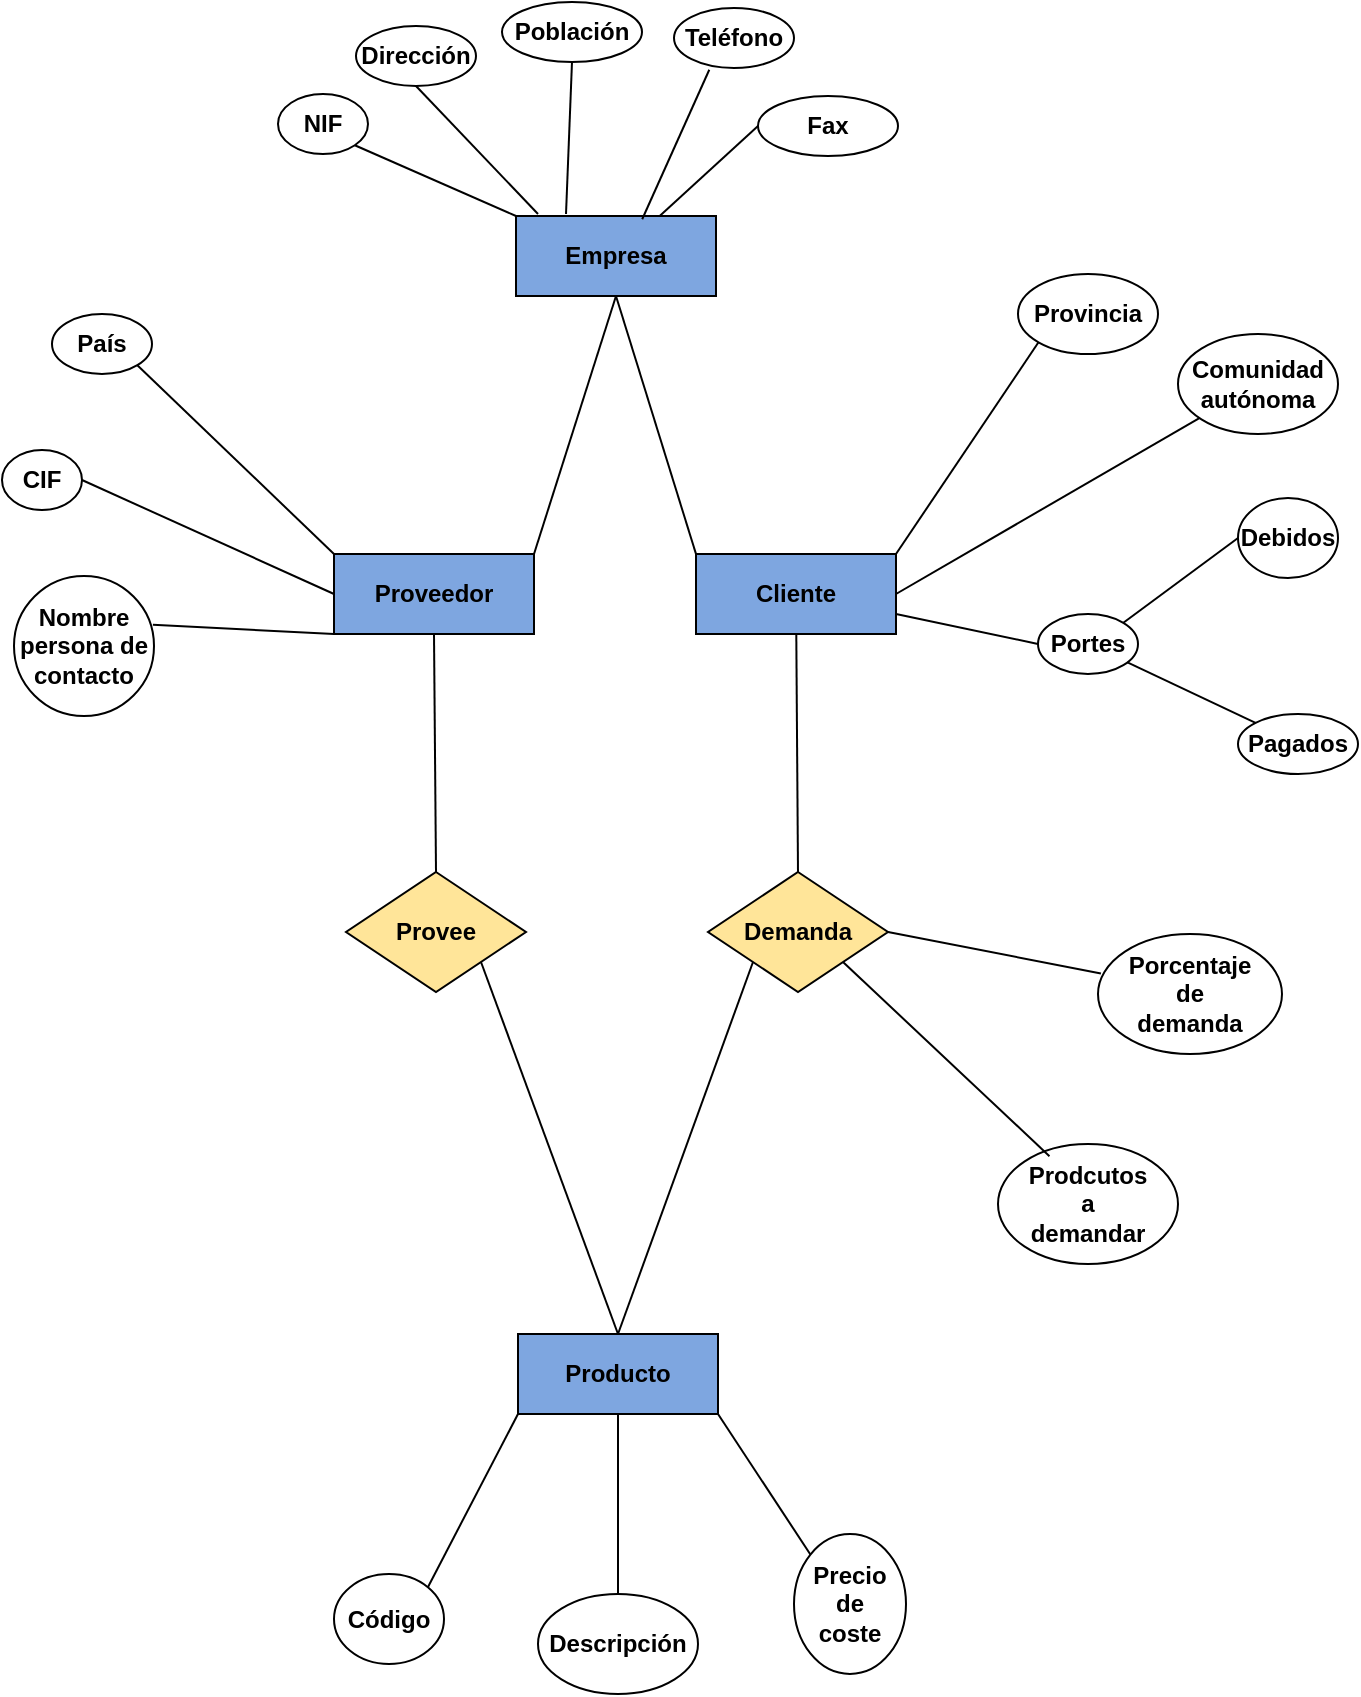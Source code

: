 <mxfile version="22.0.4" type="github">
  <diagram name="Página-1" id="0GwCn4JqfWL4PbZu_du7">
    <mxGraphModel dx="2391" dy="1136" grid="1" gridSize="10" guides="1" tooltips="1" connect="1" arrows="1" fold="1" page="1" pageScale="1" pageWidth="827" pageHeight="1169" math="0" shadow="0">
      <root>
        <mxCell id="0" />
        <mxCell id="1" parent="0" />
        <mxCell id="DH5OM48KGHv30e7UQky3-14" value="&lt;b&gt;Empresa&lt;/b&gt;" style="whiteSpace=wrap;html=1;align=center;fillColor=#7EA6E0;" vertex="1" parent="1">
          <mxGeometry x="349" y="121" width="100" height="40" as="geometry" />
        </mxCell>
        <mxCell id="DH5OM48KGHv30e7UQky3-15" value="&lt;b&gt;Proveedor&lt;/b&gt;" style="whiteSpace=wrap;html=1;align=center;fillColor=#7EA6E0;" vertex="1" parent="1">
          <mxGeometry x="258" y="290" width="100" height="40" as="geometry" />
        </mxCell>
        <mxCell id="DH5OM48KGHv30e7UQky3-16" value="&lt;div&gt;&lt;b&gt;Cliente&lt;br&gt;&lt;/b&gt;&lt;/div&gt;" style="whiteSpace=wrap;html=1;align=center;fillColor=#7EA6E0;" vertex="1" parent="1">
          <mxGeometry x="439" y="290" width="100" height="40" as="geometry" />
        </mxCell>
        <mxCell id="DH5OM48KGHv30e7UQky3-25" value="&lt;b&gt;NIF&lt;/b&gt;" style="ellipse;whiteSpace=wrap;html=1;" vertex="1" parent="1">
          <mxGeometry x="230" y="60" width="45" height="30" as="geometry" />
        </mxCell>
        <mxCell id="DH5OM48KGHv30e7UQky3-30" value="&lt;b&gt;Dirección&lt;/b&gt;" style="ellipse;whiteSpace=wrap;html=1;" vertex="1" parent="1">
          <mxGeometry x="269" y="26" width="60" height="30" as="geometry" />
        </mxCell>
        <mxCell id="DH5OM48KGHv30e7UQky3-31" value="&lt;b&gt;Población&lt;/b&gt;" style="ellipse;whiteSpace=wrap;html=1;" vertex="1" parent="1">
          <mxGeometry x="342" y="14" width="70" height="30" as="geometry" />
        </mxCell>
        <mxCell id="DH5OM48KGHv30e7UQky3-32" value="&lt;b&gt;Teléfono&lt;/b&gt;" style="ellipse;whiteSpace=wrap;html=1;" vertex="1" parent="1">
          <mxGeometry x="428" y="17" width="60" height="30" as="geometry" />
        </mxCell>
        <mxCell id="DH5OM48KGHv30e7UQky3-34" value="&lt;b&gt;Fax&lt;/b&gt;" style="ellipse;whiteSpace=wrap;html=1;" vertex="1" parent="1">
          <mxGeometry x="470" y="61" width="70" height="30" as="geometry" />
        </mxCell>
        <mxCell id="DH5OM48KGHv30e7UQky3-44" value="" style="endArrow=none;html=1;rounded=0;entryX=0;entryY=0.5;entryDx=0;entryDy=0;" edge="1" parent="1" source="DH5OM48KGHv30e7UQky3-14" target="DH5OM48KGHv30e7UQky3-34">
          <mxGeometry width="50" height="50" relative="1" as="geometry">
            <mxPoint x="530" y="300" as="sourcePoint" />
            <mxPoint x="580" y="250" as="targetPoint" />
          </mxGeometry>
        </mxCell>
        <mxCell id="DH5OM48KGHv30e7UQky3-45" value="" style="endArrow=none;html=1;rounded=0;exitX=0.631;exitY=0.041;exitDx=0;exitDy=0;exitPerimeter=0;entryX=0.294;entryY=1.029;entryDx=0;entryDy=0;entryPerimeter=0;" edge="1" parent="1" source="DH5OM48KGHv30e7UQky3-14" target="DH5OM48KGHv30e7UQky3-32">
          <mxGeometry width="50" height="50" relative="1" as="geometry">
            <mxPoint x="500" y="120" as="sourcePoint" />
            <mxPoint x="440" y="45" as="targetPoint" />
            <Array as="points" />
          </mxGeometry>
        </mxCell>
        <mxCell id="DH5OM48KGHv30e7UQky3-46" value="" style="endArrow=none;html=1;rounded=0;entryX=0.5;entryY=1;entryDx=0;entryDy=0;" edge="1" parent="1" target="DH5OM48KGHv30e7UQky3-31">
          <mxGeometry width="50" height="50" relative="1" as="geometry">
            <mxPoint x="374" y="120" as="sourcePoint" />
            <mxPoint x="557" y="99" as="targetPoint" />
          </mxGeometry>
        </mxCell>
        <mxCell id="DH5OM48KGHv30e7UQky3-48" value="" style="endArrow=none;html=1;rounded=0;entryX=0.5;entryY=1;entryDx=0;entryDy=0;" edge="1" parent="1" target="DH5OM48KGHv30e7UQky3-30">
          <mxGeometry width="50" height="50" relative="1" as="geometry">
            <mxPoint x="360" y="120" as="sourcePoint" />
            <mxPoint x="567" y="109" as="targetPoint" />
            <Array as="points" />
          </mxGeometry>
        </mxCell>
        <mxCell id="DH5OM48KGHv30e7UQky3-49" value="" style="endArrow=none;html=1;rounded=0;entryX=1;entryY=1;entryDx=0;entryDy=0;exitX=0;exitY=0;exitDx=0;exitDy=0;" edge="1" parent="1" source="DH5OM48KGHv30e7UQky3-14" target="DH5OM48KGHv30e7UQky3-25">
          <mxGeometry width="50" height="50" relative="1" as="geometry">
            <mxPoint x="545" y="161" as="sourcePoint" />
            <mxPoint x="577" y="119" as="targetPoint" />
          </mxGeometry>
        </mxCell>
        <mxCell id="DH5OM48KGHv30e7UQky3-50" value="&lt;b&gt;Provincia&lt;/b&gt;" style="ellipse;whiteSpace=wrap;html=1;" vertex="1" parent="1">
          <mxGeometry x="600" y="150" width="70" height="40" as="geometry" />
        </mxCell>
        <mxCell id="DH5OM48KGHv30e7UQky3-51" value="&lt;div&gt;&lt;b&gt;Comunidad&lt;/b&gt;&lt;/div&gt;&lt;div&gt;&lt;b&gt;autónoma&lt;br&gt;&lt;/b&gt;&lt;/div&gt;" style="ellipse;whiteSpace=wrap;html=1;" vertex="1" parent="1">
          <mxGeometry x="680" y="180" width="80" height="50" as="geometry" />
        </mxCell>
        <mxCell id="DH5OM48KGHv30e7UQky3-52" value="&lt;b&gt;Portes&lt;/b&gt;" style="ellipse;whiteSpace=wrap;html=1;" vertex="1" parent="1">
          <mxGeometry x="610" y="320" width="50" height="30" as="geometry" />
        </mxCell>
        <mxCell id="DH5OM48KGHv30e7UQky3-53" value="&lt;b&gt;Debidos&lt;/b&gt;" style="ellipse;whiteSpace=wrap;html=1;" vertex="1" parent="1">
          <mxGeometry x="710" y="262" width="50" height="40" as="geometry" />
        </mxCell>
        <mxCell id="DH5OM48KGHv30e7UQky3-54" value="&lt;b&gt;Pagados&lt;/b&gt;" style="ellipse;whiteSpace=wrap;html=1;" vertex="1" parent="1">
          <mxGeometry x="710" y="370" width="60" height="30" as="geometry" />
        </mxCell>
        <mxCell id="DH5OM48KGHv30e7UQky3-55" value="" style="endArrow=none;html=1;rounded=0;entryX=0;entryY=0;entryDx=0;entryDy=0;" edge="1" parent="1" source="DH5OM48KGHv30e7UQky3-52" target="DH5OM48KGHv30e7UQky3-54">
          <mxGeometry width="50" height="50" relative="1" as="geometry">
            <mxPoint x="450" y="131" as="sourcePoint" />
            <mxPoint x="408" y="96" as="targetPoint" />
            <Array as="points" />
          </mxGeometry>
        </mxCell>
        <mxCell id="DH5OM48KGHv30e7UQky3-56" value="" style="endArrow=none;html=1;rounded=0;entryX=0;entryY=0.5;entryDx=0;entryDy=0;exitX=1;exitY=0;exitDx=0;exitDy=0;" edge="1" parent="1" source="DH5OM48KGHv30e7UQky3-52" target="DH5OM48KGHv30e7UQky3-53">
          <mxGeometry width="50" height="50" relative="1" as="geometry">
            <mxPoint x="660" y="310" as="sourcePoint" />
            <mxPoint x="745" y="320" as="targetPoint" />
            <Array as="points" />
          </mxGeometry>
        </mxCell>
        <mxCell id="DH5OM48KGHv30e7UQky3-57" value="" style="endArrow=none;html=1;rounded=0;entryX=0;entryY=0.5;entryDx=0;entryDy=0;exitX=1;exitY=0.75;exitDx=0;exitDy=0;" edge="1" parent="1" source="DH5OM48KGHv30e7UQky3-16" target="DH5OM48KGHv30e7UQky3-52">
          <mxGeometry width="50" height="50" relative="1" as="geometry">
            <mxPoint x="785" y="306" as="sourcePoint" />
            <mxPoint x="755" y="330" as="targetPoint" />
            <Array as="points" />
          </mxGeometry>
        </mxCell>
        <mxCell id="DH5OM48KGHv30e7UQky3-58" value="" style="endArrow=none;html=1;rounded=0;entryX=1;entryY=0.5;entryDx=0;entryDy=0;" edge="1" parent="1" source="DH5OM48KGHv30e7UQky3-51" target="DH5OM48KGHv30e7UQky3-16">
          <mxGeometry width="50" height="50" relative="1" as="geometry">
            <mxPoint x="795" y="316" as="sourcePoint" />
            <mxPoint x="765" y="340" as="targetPoint" />
            <Array as="points" />
          </mxGeometry>
        </mxCell>
        <mxCell id="DH5OM48KGHv30e7UQky3-59" value="" style="endArrow=none;html=1;rounded=0;entryX=1;entryY=0;entryDx=0;entryDy=0;exitX=0;exitY=1;exitDx=0;exitDy=0;" edge="1" parent="1" source="DH5OM48KGHv30e7UQky3-50" target="DH5OM48KGHv30e7UQky3-16">
          <mxGeometry width="50" height="50" relative="1" as="geometry">
            <mxPoint x="805" y="326" as="sourcePoint" />
            <mxPoint x="775" y="350" as="targetPoint" />
            <Array as="points" />
          </mxGeometry>
        </mxCell>
        <mxCell id="DH5OM48KGHv30e7UQky3-60" value="&lt;b&gt;País&lt;/b&gt;" style="ellipse;whiteSpace=wrap;html=1;" vertex="1" parent="1">
          <mxGeometry x="117" y="170" width="50" height="30" as="geometry" />
        </mxCell>
        <mxCell id="DH5OM48KGHv30e7UQky3-61" value="&lt;b&gt;CIF&lt;/b&gt;" style="ellipse;whiteSpace=wrap;html=1;" vertex="1" parent="1">
          <mxGeometry x="92" y="238" width="40" height="30" as="geometry" />
        </mxCell>
        <mxCell id="DH5OM48KGHv30e7UQky3-62" value="&lt;b&gt;Nombre persona de contacto&lt;/b&gt;" style="ellipse;whiteSpace=wrap;html=1;" vertex="1" parent="1">
          <mxGeometry x="98" y="301" width="70" height="70" as="geometry" />
        </mxCell>
        <mxCell id="DH5OM48KGHv30e7UQky3-63" style="edgeStyle=orthogonalEdgeStyle;rounded=0;orthogonalLoop=1;jettySize=auto;html=1;exitX=0.5;exitY=1;exitDx=0;exitDy=0;" edge="1" parent="1" source="DH5OM48KGHv30e7UQky3-50" target="DH5OM48KGHv30e7UQky3-50">
          <mxGeometry relative="1" as="geometry" />
        </mxCell>
        <mxCell id="DH5OM48KGHv30e7UQky3-64" value="" style="endArrow=none;html=1;rounded=0;entryX=1;entryY=1;entryDx=0;entryDy=0;exitX=0;exitY=0;exitDx=0;exitDy=0;" edge="1" parent="1" source="DH5OM48KGHv30e7UQky3-15" target="DH5OM48KGHv30e7UQky3-60">
          <mxGeometry width="50" height="50" relative="1" as="geometry">
            <mxPoint x="374" y="131" as="sourcePoint" />
            <mxPoint x="309" y="85" as="targetPoint" />
          </mxGeometry>
        </mxCell>
        <mxCell id="DH5OM48KGHv30e7UQky3-65" value="" style="endArrow=none;html=1;rounded=0;entryX=1;entryY=0.5;entryDx=0;entryDy=0;exitX=0;exitY=0.5;exitDx=0;exitDy=0;" edge="1" parent="1" source="DH5OM48KGHv30e7UQky3-15" target="DH5OM48KGHv30e7UQky3-61">
          <mxGeometry width="50" height="50" relative="1" as="geometry">
            <mxPoint x="374" y="131" as="sourcePoint" />
            <mxPoint x="309" y="85" as="targetPoint" />
          </mxGeometry>
        </mxCell>
        <mxCell id="DH5OM48KGHv30e7UQky3-66" value="" style="endArrow=none;html=1;rounded=0;entryX=0.992;entryY=0.349;entryDx=0;entryDy=0;exitX=0;exitY=1;exitDx=0;exitDy=0;entryPerimeter=0;" edge="1" parent="1" source="DH5OM48KGHv30e7UQky3-15" target="DH5OM48KGHv30e7UQky3-62">
          <mxGeometry width="50" height="50" relative="1" as="geometry">
            <mxPoint x="384" y="141" as="sourcePoint" />
            <mxPoint x="319" y="95" as="targetPoint" />
          </mxGeometry>
        </mxCell>
        <mxCell id="DH5OM48KGHv30e7UQky3-67" value="&lt;b&gt;Producto&lt;/b&gt;" style="whiteSpace=wrap;html=1;align=center;fillColor=#7EA6E0;" vertex="1" parent="1">
          <mxGeometry x="350" y="680" width="100" height="40" as="geometry" />
        </mxCell>
        <mxCell id="DH5OM48KGHv30e7UQky3-68" value="&lt;b&gt;Demanda&lt;/b&gt;" style="rhombus;whiteSpace=wrap;html=1;fillColor=#FFE599;" vertex="1" parent="1">
          <mxGeometry x="445" y="449" width="90" height="60" as="geometry" />
        </mxCell>
        <mxCell id="DH5OM48KGHv30e7UQky3-69" value="&lt;b&gt;Provee&lt;/b&gt;" style="rhombus;whiteSpace=wrap;html=1;fillColor=#FFE599;" vertex="1" parent="1">
          <mxGeometry x="264" y="449" width="90" height="60" as="geometry" />
        </mxCell>
        <mxCell id="DH5OM48KGHv30e7UQky3-70" value="" style="endArrow=none;html=1;rounded=0;exitX=1;exitY=1;exitDx=0;exitDy=0;entryX=0.5;entryY=0;entryDx=0;entryDy=0;" edge="1" parent="1" source="DH5OM48KGHv30e7UQky3-69" target="DH5OM48KGHv30e7UQky3-67">
          <mxGeometry width="50" height="50" relative="1" as="geometry">
            <mxPoint x="420" y="240" as="sourcePoint" />
            <mxPoint x="470" y="190" as="targetPoint" />
          </mxGeometry>
        </mxCell>
        <mxCell id="DH5OM48KGHv30e7UQky3-72" value="" style="endArrow=none;html=1;rounded=0;exitX=0;exitY=1;exitDx=0;exitDy=0;entryX=0.5;entryY=0;entryDx=0;entryDy=0;" edge="1" parent="1" source="DH5OM48KGHv30e7UQky3-68" target="DH5OM48KGHv30e7UQky3-67">
          <mxGeometry width="50" height="50" relative="1" as="geometry">
            <mxPoint x="420" y="240" as="sourcePoint" />
            <mxPoint x="470" y="190" as="targetPoint" />
          </mxGeometry>
        </mxCell>
        <mxCell id="DH5OM48KGHv30e7UQky3-73" value="" style="endArrow=none;html=1;rounded=0;exitX=0.5;exitY=1;exitDx=0;exitDy=0;entryX=0.5;entryY=0;entryDx=0;entryDy=0;" edge="1" parent="1" source="DH5OM48KGHv30e7UQky3-15" target="DH5OM48KGHv30e7UQky3-69">
          <mxGeometry width="50" height="50" relative="1" as="geometry">
            <mxPoint x="420" y="240" as="sourcePoint" />
            <mxPoint x="470" y="190" as="targetPoint" />
          </mxGeometry>
        </mxCell>
        <mxCell id="DH5OM48KGHv30e7UQky3-74" value="" style="endArrow=none;html=1;rounded=0;exitX=0.5;exitY=0;exitDx=0;exitDy=0;" edge="1" parent="1" source="DH5OM48KGHv30e7UQky3-68" target="DH5OM48KGHv30e7UQky3-16">
          <mxGeometry width="50" height="50" relative="1" as="geometry">
            <mxPoint x="420" y="240" as="sourcePoint" />
            <mxPoint x="470" y="190" as="targetPoint" />
          </mxGeometry>
        </mxCell>
        <mxCell id="DH5OM48KGHv30e7UQky3-75" value="&lt;b&gt;Código&lt;/b&gt;" style="ellipse;whiteSpace=wrap;html=1;" vertex="1" parent="1">
          <mxGeometry x="258" y="800" width="55" height="45" as="geometry" />
        </mxCell>
        <mxCell id="DH5OM48KGHv30e7UQky3-76" value="&lt;b&gt;Descripción&lt;/b&gt;" style="ellipse;whiteSpace=wrap;html=1;" vertex="1" parent="1">
          <mxGeometry x="360" y="810" width="80" height="50" as="geometry" />
        </mxCell>
        <mxCell id="DH5OM48KGHv30e7UQky3-77" value="&lt;div&gt;&lt;b&gt;Precio&lt;/b&gt;&lt;/div&gt;&lt;div&gt;&lt;b&gt;de&lt;/b&gt;&lt;/div&gt;&lt;div&gt;&lt;b&gt;coste&lt;br&gt;&lt;/b&gt;&lt;/div&gt;" style="ellipse;whiteSpace=wrap;html=1;" vertex="1" parent="1">
          <mxGeometry x="488" y="780" width="56" height="70" as="geometry" />
        </mxCell>
        <mxCell id="DH5OM48KGHv30e7UQky3-78" value="" style="endArrow=none;html=1;rounded=0;exitX=1;exitY=0;exitDx=0;exitDy=0;entryX=0;entryY=1;entryDx=0;entryDy=0;" edge="1" parent="1" source="DH5OM48KGHv30e7UQky3-75" target="DH5OM48KGHv30e7UQky3-67">
          <mxGeometry width="50" height="50" relative="1" as="geometry">
            <mxPoint x="420" y="240" as="sourcePoint" />
            <mxPoint x="470" y="190" as="targetPoint" />
          </mxGeometry>
        </mxCell>
        <mxCell id="DH5OM48KGHv30e7UQky3-79" value="" style="endArrow=none;html=1;rounded=0;entryX=0.5;entryY=1;entryDx=0;entryDy=0;exitX=0.5;exitY=0;exitDx=0;exitDy=0;" edge="1" parent="1" source="DH5OM48KGHv30e7UQky3-76" target="DH5OM48KGHv30e7UQky3-67">
          <mxGeometry width="50" height="50" relative="1" as="geometry">
            <mxPoint x="409" y="810" as="sourcePoint" />
            <mxPoint x="470" y="190" as="targetPoint" />
          </mxGeometry>
        </mxCell>
        <mxCell id="DH5OM48KGHv30e7UQky3-80" value="" style="endArrow=none;html=1;rounded=0;entryX=1;entryY=1;entryDx=0;entryDy=0;exitX=0;exitY=0;exitDx=0;exitDy=0;" edge="1" parent="1" source="DH5OM48KGHv30e7UQky3-77" target="DH5OM48KGHv30e7UQky3-67">
          <mxGeometry width="50" height="50" relative="1" as="geometry">
            <mxPoint x="506" y="480" as="sourcePoint" />
            <mxPoint x="470" y="190" as="targetPoint" />
          </mxGeometry>
        </mxCell>
        <mxCell id="DH5OM48KGHv30e7UQky3-87" value="" style="endArrow=none;html=1;rounded=0;entryX=0.5;entryY=1;entryDx=0;entryDy=0;exitX=1;exitY=0;exitDx=0;exitDy=0;" edge="1" parent="1" source="DH5OM48KGHv30e7UQky3-15" target="DH5OM48KGHv30e7UQky3-14">
          <mxGeometry width="50" height="50" relative="1" as="geometry">
            <mxPoint x="400" y="310" as="sourcePoint" />
            <mxPoint x="450" y="260" as="targetPoint" />
          </mxGeometry>
        </mxCell>
        <mxCell id="DH5OM48KGHv30e7UQky3-88" value="" style="endArrow=none;html=1;rounded=0;exitX=0;exitY=0;exitDx=0;exitDy=0;entryX=0.5;entryY=1;entryDx=0;entryDy=0;" edge="1" parent="1" source="DH5OM48KGHv30e7UQky3-16" target="DH5OM48KGHv30e7UQky3-14">
          <mxGeometry width="50" height="50" relative="1" as="geometry">
            <mxPoint x="290" y="250" as="sourcePoint" />
            <mxPoint x="440" y="160" as="targetPoint" />
          </mxGeometry>
        </mxCell>
        <mxCell id="DH5OM48KGHv30e7UQky3-94" value="&lt;div&gt;&lt;b&gt;Porcentaje&lt;/b&gt;&lt;/div&gt;&lt;div&gt;&lt;b&gt;de&lt;/b&gt;&lt;/div&gt;&lt;div&gt;&lt;b&gt;demanda&lt;br&gt;&lt;/b&gt;&lt;/div&gt;" style="ellipse;whiteSpace=wrap;html=1;" vertex="1" parent="1">
          <mxGeometry x="640" y="480" width="92" height="60" as="geometry" />
        </mxCell>
        <mxCell id="DH5OM48KGHv30e7UQky3-95" value="&lt;div&gt;&lt;b&gt;Prodcutos&lt;/b&gt;&lt;/div&gt;&lt;div&gt;&lt;b&gt;a&lt;/b&gt;&lt;/div&gt;&lt;div&gt;&lt;b&gt;demandar&lt;br&gt;&lt;/b&gt;&lt;/div&gt;" style="ellipse;whiteSpace=wrap;html=1;" vertex="1" parent="1">
          <mxGeometry x="590" y="585" width="90" height="60" as="geometry" />
        </mxCell>
        <mxCell id="DH5OM48KGHv30e7UQky3-100" value="" style="endArrow=none;html=1;rounded=0;entryX=0.016;entryY=0.329;entryDx=0;entryDy=0;entryPerimeter=0;exitX=1;exitY=0.5;exitDx=0;exitDy=0;" edge="1" parent="1" source="DH5OM48KGHv30e7UQky3-68" target="DH5OM48KGHv30e7UQky3-94">
          <mxGeometry width="50" height="50" relative="1" as="geometry">
            <mxPoint x="390" y="480" as="sourcePoint" />
            <mxPoint x="440" y="430" as="targetPoint" />
          </mxGeometry>
        </mxCell>
        <mxCell id="DH5OM48KGHv30e7UQky3-101" value="" style="endArrow=none;html=1;rounded=0;entryX=0.286;entryY=0.102;entryDx=0;entryDy=0;entryPerimeter=0;exitX=1;exitY=1;exitDx=0;exitDy=0;" edge="1" parent="1" source="DH5OM48KGHv30e7UQky3-68" target="DH5OM48KGHv30e7UQky3-95">
          <mxGeometry width="50" height="50" relative="1" as="geometry">
            <mxPoint x="390" y="480" as="sourcePoint" />
            <mxPoint x="440" y="430" as="targetPoint" />
          </mxGeometry>
        </mxCell>
      </root>
    </mxGraphModel>
  </diagram>
</mxfile>
